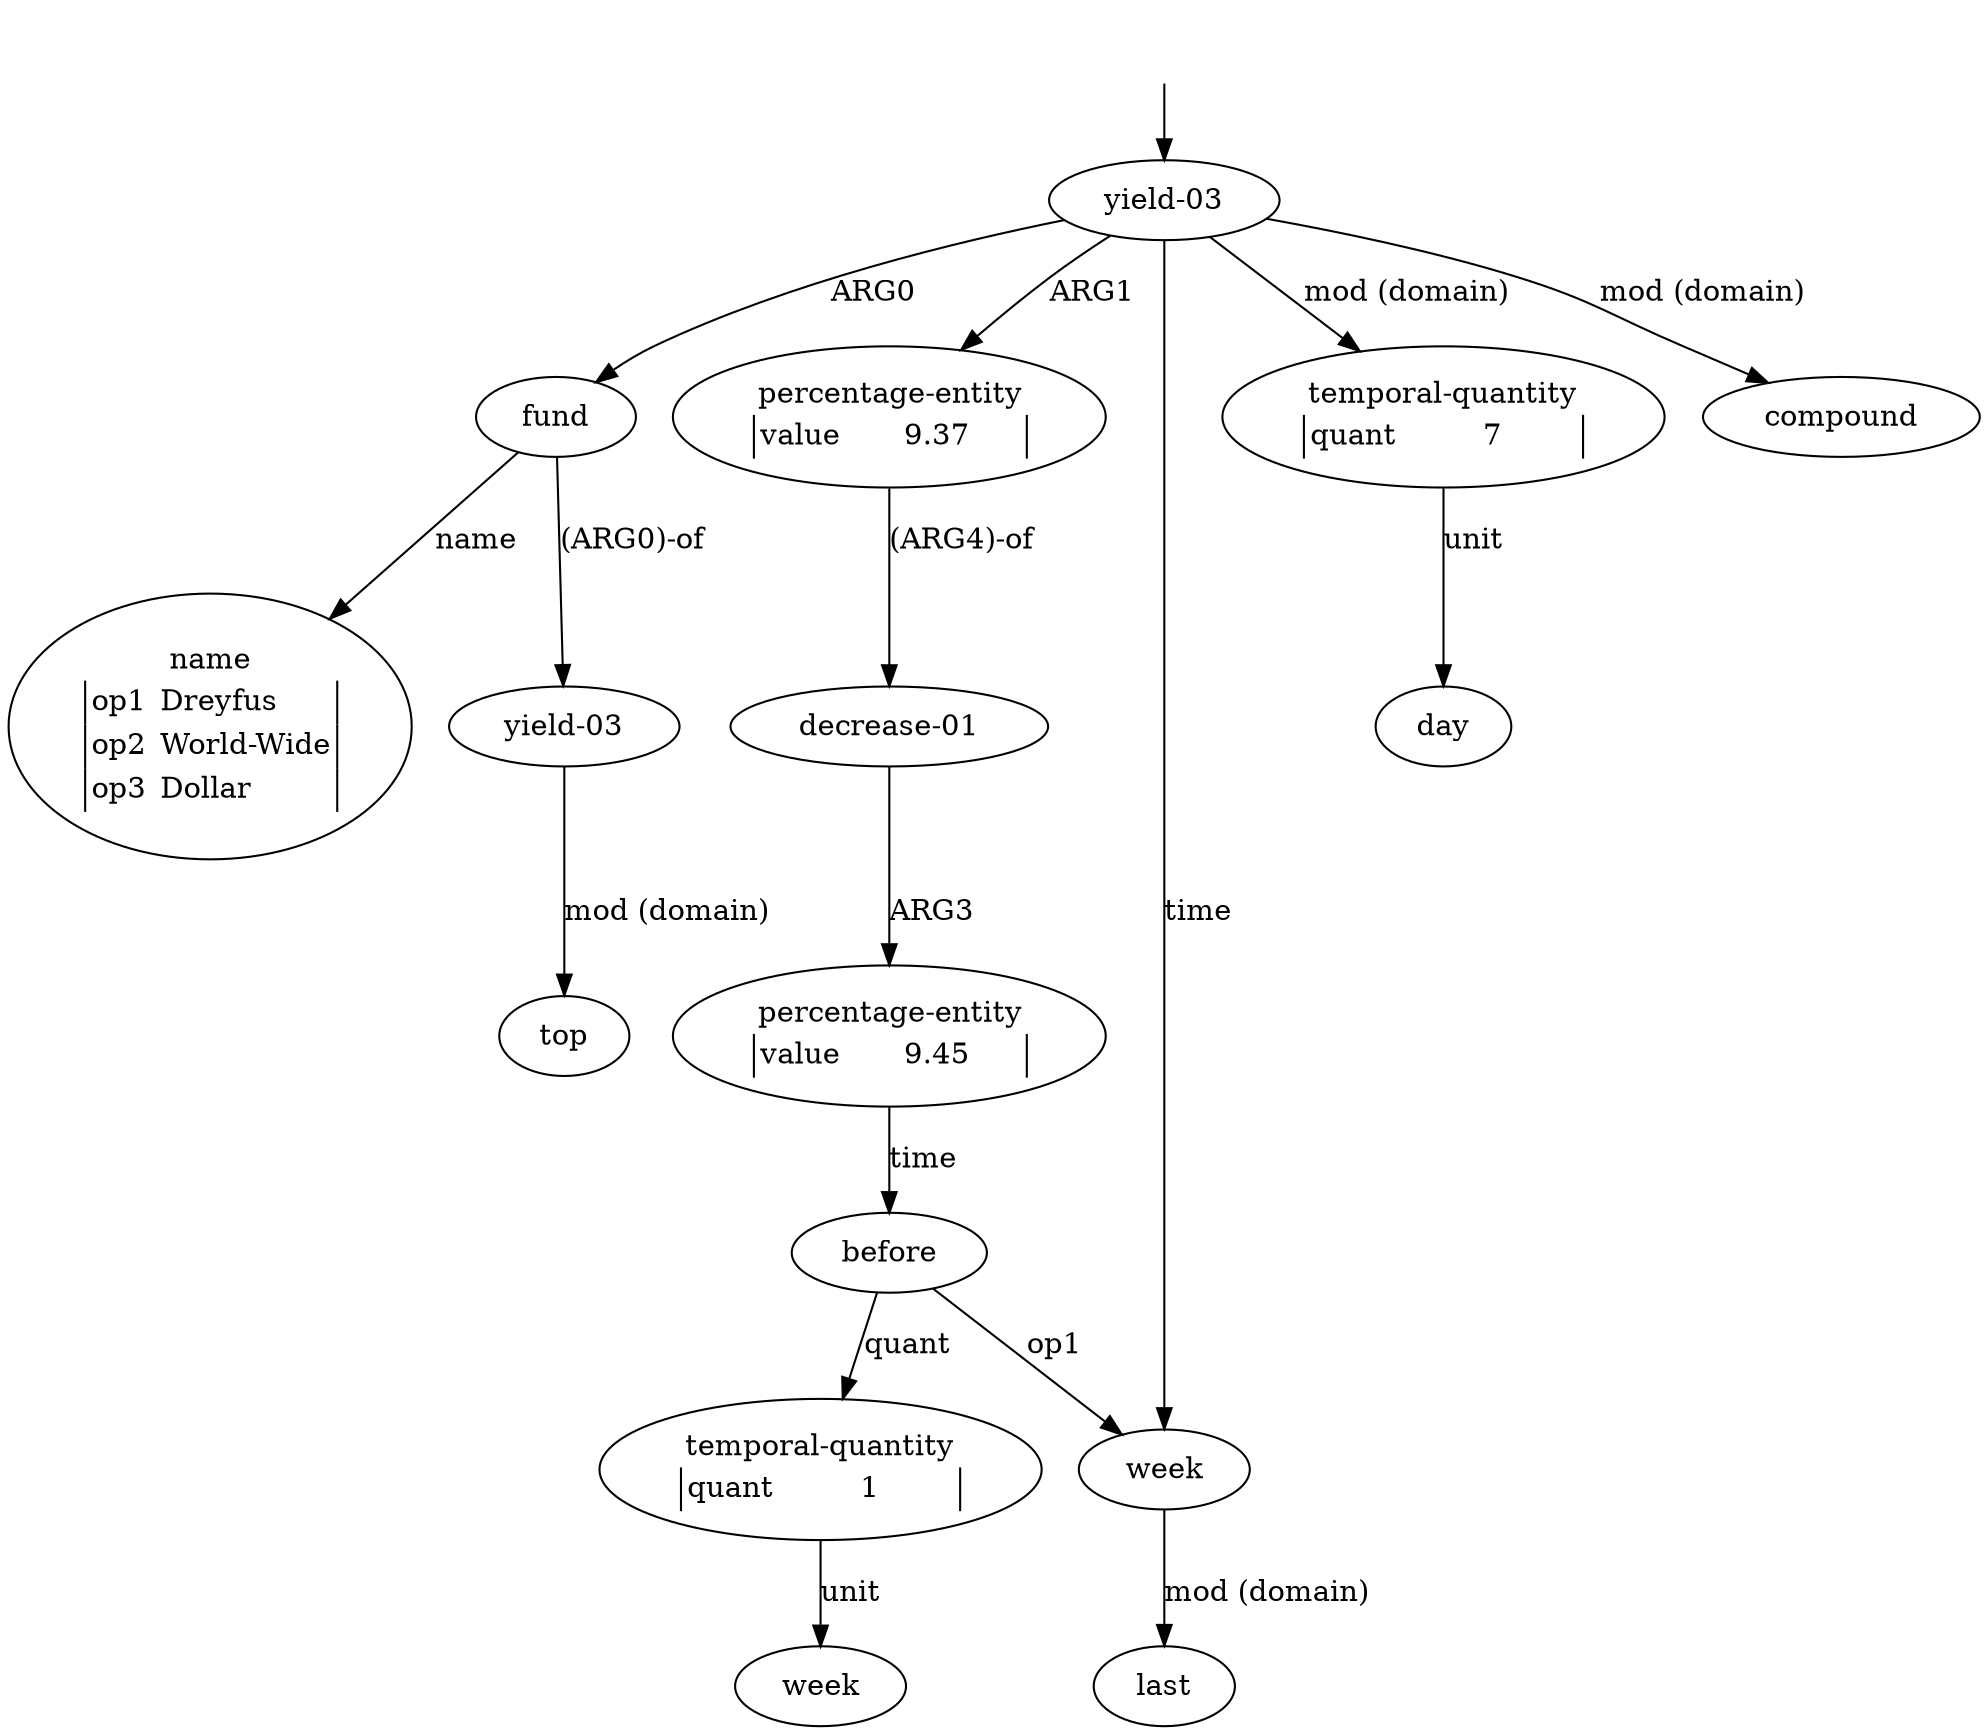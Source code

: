 digraph "20004014" {
  top [ style=invis ];
  top -> 0;
  0 [ label=<<table align="center" border="0" cellspacing="0"><tr><td colspan="2">yield-03</td></tr></table>> ];
  1 [ label=<<table align="center" border="0" cellspacing="0"><tr><td colspan="2">fund</td></tr></table>> ];
  2 [ label=<<table align="center" border="0" cellspacing="0"><tr><td colspan="2">name</td></tr><tr><td sides="l" border="1" align="left">op1</td><td sides="r" border="1" align="left">Dreyfus</td></tr><tr><td sides="l" border="1" align="left">op2</td><td sides="r" border="1" align="left">World-Wide</td></tr><tr><td sides="l" border="1" align="left">op3</td><td sides="r" border="1" align="left">Dollar</td></tr></table>> ];
  3 [ label=<<table align="center" border="0" cellspacing="0"><tr><td colspan="2">yield-03</td></tr></table>> ];
  4 [ label=<<table align="center" border="0" cellspacing="0"><tr><td colspan="2">top</td></tr></table>> ];
  5 [ label=<<table align="center" border="0" cellspacing="0"><tr><td colspan="2">percentage-entity</td></tr><tr><td sides="l" border="1" align="left">value</td><td sides="r" border="1" align="left">9.37</td></tr></table>> ];
  6 [ label=<<table align="center" border="0" cellspacing="0"><tr><td colspan="2">decrease-01</td></tr></table>> ];
  7 [ label=<<table align="center" border="0" cellspacing="0"><tr><td colspan="2">percentage-entity</td></tr><tr><td sides="l" border="1" align="left">value</td><td sides="r" border="1" align="left">9.45</td></tr></table>> ];
  8 [ label=<<table align="center" border="0" cellspacing="0"><tr><td colspan="2">before</td></tr></table>> ];
  9 [ label=<<table align="center" border="0" cellspacing="0"><tr><td colspan="2">temporal-quantity</td></tr><tr><td sides="l" border="1" align="left">quant</td><td sides="r" border="1" align="left">1</td></tr></table>> ];
  10 [ label=<<table align="center" border="0" cellspacing="0"><tr><td colspan="2">week</td></tr></table>> ];
  11 [ label=<<table align="center" border="0" cellspacing="0"><tr><td colspan="2">week</td></tr></table>> ];
  12 [ label=<<table align="center" border="0" cellspacing="0"><tr><td colspan="2">last</td></tr></table>> ];
  13 [ label=<<table align="center" border="0" cellspacing="0"><tr><td colspan="2">temporal-quantity</td></tr><tr><td sides="l" border="1" align="left">quant</td><td sides="r" border="1" align="left">7</td></tr></table>> ];
  14 [ label=<<table align="center" border="0" cellspacing="0"><tr><td colspan="2">day</td></tr></table>> ];
  15 [ label=<<table align="center" border="0" cellspacing="0"><tr><td colspan="2">compound</td></tr></table>> ];
  13 -> 14 [ label="unit" ];
  8 -> 9 [ label="quant" ];
  3 -> 4 [ label="mod (domain)" ];
  11 -> 12 [ label="mod (domain)" ];
  0 -> 15 [ label="mod (domain)" ];
  0 -> 11 [ label="time" ];
  1 -> 3 [ label="(ARG0)-of" ];
  6 -> 7 [ label="ARG3" ];
  0 -> 13 [ label="mod (domain)" ];
  7 -> 8 [ label="time" ];
  8 -> 11 [ label="op1" ];
  9 -> 10 [ label="unit" ];
  1 -> 2 [ label="name" ];
  0 -> 5 [ label="ARG1" ];
  5 -> 6 [ label="(ARG4)-of" ];
  0 -> 1 [ label="ARG0" ];
}

